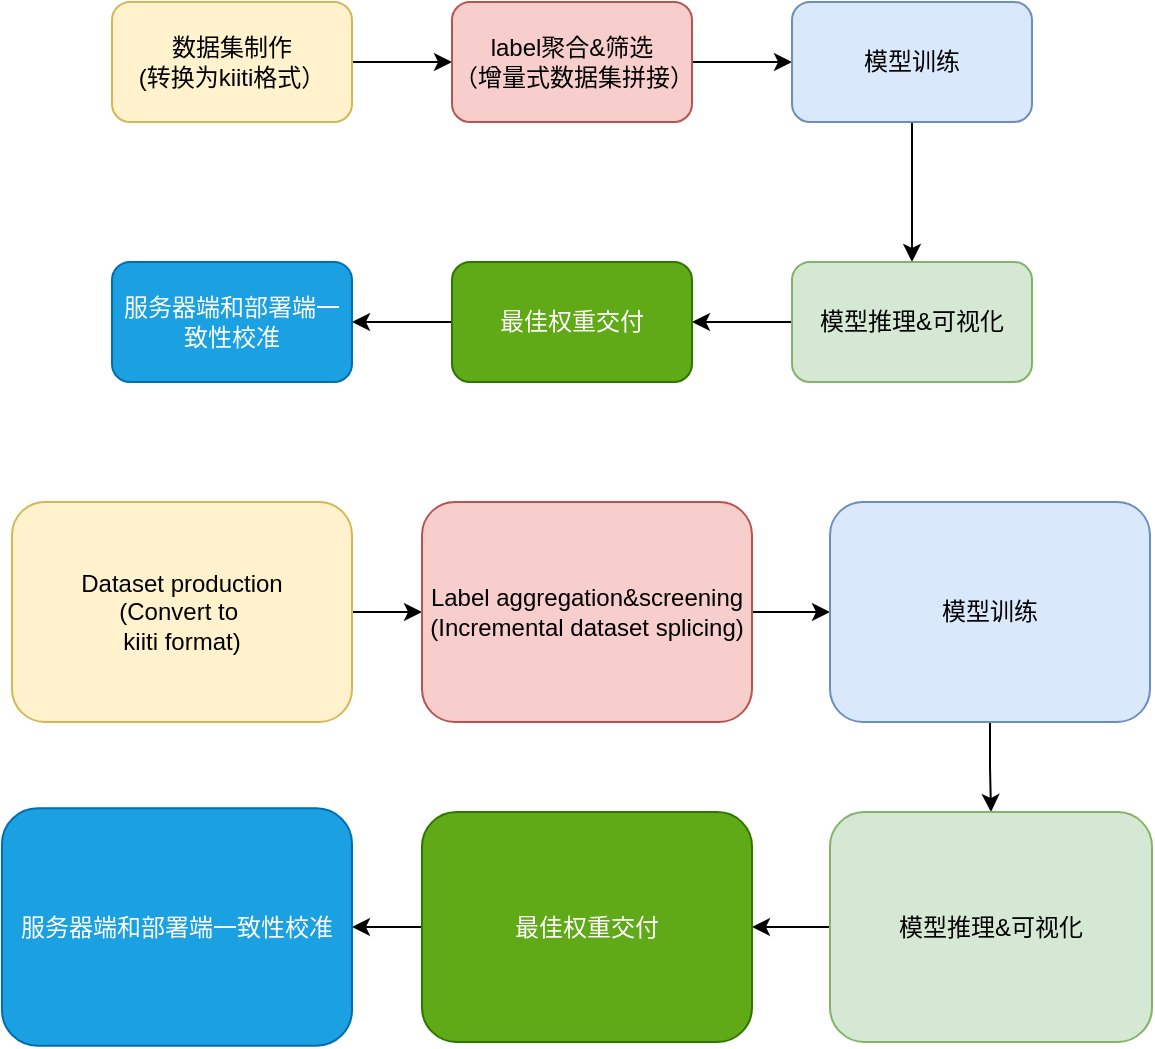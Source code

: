 <mxfile version="20.2.7" type="github">
  <diagram id="q90wzC6N9-QQrOUs7Nu1" name="第 1 页">
    <mxGraphModel dx="782" dy="1605" grid="1" gridSize="10" guides="1" tooltips="1" connect="1" arrows="1" fold="1" page="1" pageScale="1" pageWidth="827" pageHeight="1169" background="none" math="0" shadow="0">
      <root>
        <mxCell id="0" />
        <mxCell id="1" parent="0" />
        <mxCell id="61aphVsFncPEr8M_4rkp-3" value="" style="edgeStyle=orthogonalEdgeStyle;rounded=0;orthogonalLoop=1;jettySize=auto;html=1;" edge="1" parent="1" source="61aphVsFncPEr8M_4rkp-1" target="61aphVsFncPEr8M_4rkp-2">
          <mxGeometry relative="1" as="geometry" />
        </mxCell>
        <mxCell id="61aphVsFncPEr8M_4rkp-1" value="数据集制作&lt;br&gt;(转换为kiiti格式）" style="rounded=1;whiteSpace=wrap;html=1;fillColor=#fff2cc;strokeColor=#d6b656;" vertex="1" parent="1">
          <mxGeometry x="110" y="-90" width="120" height="60" as="geometry" />
        </mxCell>
        <mxCell id="61aphVsFncPEr8M_4rkp-5" value="" style="edgeStyle=orthogonalEdgeStyle;rounded=0;orthogonalLoop=1;jettySize=auto;html=1;" edge="1" parent="1" source="61aphVsFncPEr8M_4rkp-2" target="61aphVsFncPEr8M_4rkp-4">
          <mxGeometry relative="1" as="geometry" />
        </mxCell>
        <mxCell id="61aphVsFncPEr8M_4rkp-2" value="label聚合&amp;amp;筛选&lt;br&gt;（增量式数据集拼接）" style="whiteSpace=wrap;html=1;rounded=1;fillColor=#f8cecc;strokeColor=#b85450;" vertex="1" parent="1">
          <mxGeometry x="280" y="-90" width="120" height="60" as="geometry" />
        </mxCell>
        <mxCell id="61aphVsFncPEr8M_4rkp-7" value="" style="edgeStyle=orthogonalEdgeStyle;rounded=0;orthogonalLoop=1;jettySize=auto;html=1;" edge="1" parent="1" source="61aphVsFncPEr8M_4rkp-4" target="61aphVsFncPEr8M_4rkp-6">
          <mxGeometry relative="1" as="geometry" />
        </mxCell>
        <mxCell id="61aphVsFncPEr8M_4rkp-4" value="模型训练" style="whiteSpace=wrap;html=1;rounded=1;fillColor=#dae8fc;strokeColor=#6c8ebf;" vertex="1" parent="1">
          <mxGeometry x="450" y="-90" width="120" height="60" as="geometry" />
        </mxCell>
        <mxCell id="61aphVsFncPEr8M_4rkp-9" value="" style="edgeStyle=orthogonalEdgeStyle;rounded=0;orthogonalLoop=1;jettySize=auto;html=1;" edge="1" parent="1" source="61aphVsFncPEr8M_4rkp-6" target="61aphVsFncPEr8M_4rkp-8">
          <mxGeometry relative="1" as="geometry" />
        </mxCell>
        <mxCell id="61aphVsFncPEr8M_4rkp-6" value="模型推理&amp;amp;可视化" style="whiteSpace=wrap;html=1;rounded=1;fillColor=#d5e8d4;strokeColor=#82b366;" vertex="1" parent="1">
          <mxGeometry x="450" y="40" width="120" height="60" as="geometry" />
        </mxCell>
        <mxCell id="61aphVsFncPEr8M_4rkp-12" value="" style="edgeStyle=orthogonalEdgeStyle;rounded=0;orthogonalLoop=1;jettySize=auto;html=1;" edge="1" parent="1" source="61aphVsFncPEr8M_4rkp-8" target="61aphVsFncPEr8M_4rkp-11">
          <mxGeometry relative="1" as="geometry" />
        </mxCell>
        <mxCell id="61aphVsFncPEr8M_4rkp-8" value="最佳权重交付" style="whiteSpace=wrap;html=1;rounded=1;fillColor=#60a917;fontColor=#ffffff;strokeColor=#2D7600;" vertex="1" parent="1">
          <mxGeometry x="280" y="40" width="120" height="60" as="geometry" />
        </mxCell>
        <mxCell id="61aphVsFncPEr8M_4rkp-11" value="服务器端和部署端一致性校准" style="whiteSpace=wrap;html=1;fillColor=#1ba1e2;strokeColor=#006EAF;fontColor=#ffffff;rounded=1;" vertex="1" parent="1">
          <mxGeometry x="110" y="40" width="120" height="60" as="geometry" />
        </mxCell>
        <mxCell id="61aphVsFncPEr8M_4rkp-102" value="" style="edgeStyle=orthogonalEdgeStyle;rounded=0;orthogonalLoop=1;jettySize=auto;html=1;" edge="1" parent="1" source="61aphVsFncPEr8M_4rkp-103" target="61aphVsFncPEr8M_4rkp-105">
          <mxGeometry relative="1" as="geometry" />
        </mxCell>
        <mxCell id="61aphVsFncPEr8M_4rkp-103" value="&lt;div&gt;Dataset production&lt;/div&gt;&lt;div&gt;(Convert to&amp;nbsp;&lt;/div&gt;&lt;div&gt;kiiti format)&lt;/div&gt;" style="rounded=1;whiteSpace=wrap;html=1;fillColor=#fff2cc;strokeColor=#d6b656;" vertex="1" parent="1">
          <mxGeometry x="60" y="160" width="170" height="110" as="geometry" />
        </mxCell>
        <mxCell id="61aphVsFncPEr8M_4rkp-104" value="" style="edgeStyle=orthogonalEdgeStyle;rounded=0;orthogonalLoop=1;jettySize=auto;html=1;" edge="1" parent="1" source="61aphVsFncPEr8M_4rkp-105" target="61aphVsFncPEr8M_4rkp-107">
          <mxGeometry relative="1" as="geometry" />
        </mxCell>
        <mxCell id="61aphVsFncPEr8M_4rkp-105" value="&lt;div&gt;Label aggregation&amp;amp;screening&lt;/div&gt;&lt;div&gt;(Incremental dataset splicing)&lt;/div&gt;" style="whiteSpace=wrap;html=1;rounded=1;fillColor=#f8cecc;strokeColor=#b85450;" vertex="1" parent="1">
          <mxGeometry x="265" y="160" width="165" height="110" as="geometry" />
        </mxCell>
        <mxCell id="61aphVsFncPEr8M_4rkp-106" value="" style="edgeStyle=orthogonalEdgeStyle;rounded=0;orthogonalLoop=1;jettySize=auto;html=1;" edge="1" parent="1" source="61aphVsFncPEr8M_4rkp-107" target="61aphVsFncPEr8M_4rkp-109">
          <mxGeometry relative="1" as="geometry" />
        </mxCell>
        <mxCell id="61aphVsFncPEr8M_4rkp-107" value="模型训练" style="whiteSpace=wrap;html=1;rounded=1;fillColor=#dae8fc;strokeColor=#6c8ebf;" vertex="1" parent="1">
          <mxGeometry x="469" y="160" width="160" height="110" as="geometry" />
        </mxCell>
        <mxCell id="61aphVsFncPEr8M_4rkp-108" value="" style="edgeStyle=orthogonalEdgeStyle;rounded=0;orthogonalLoop=1;jettySize=auto;html=1;" edge="1" parent="1" source="61aphVsFncPEr8M_4rkp-109" target="61aphVsFncPEr8M_4rkp-111">
          <mxGeometry relative="1" as="geometry" />
        </mxCell>
        <mxCell id="61aphVsFncPEr8M_4rkp-109" value="模型推理&amp;amp;可视化" style="whiteSpace=wrap;html=1;rounded=1;fillColor=#d5e8d4;strokeColor=#82b366;" vertex="1" parent="1">
          <mxGeometry x="469" y="315" width="161" height="115" as="geometry" />
        </mxCell>
        <mxCell id="61aphVsFncPEr8M_4rkp-110" value="" style="edgeStyle=orthogonalEdgeStyle;rounded=0;orthogonalLoop=1;jettySize=auto;html=1;" edge="1" parent="1" source="61aphVsFncPEr8M_4rkp-111" target="61aphVsFncPEr8M_4rkp-112">
          <mxGeometry relative="1" as="geometry" />
        </mxCell>
        <mxCell id="61aphVsFncPEr8M_4rkp-111" value="最佳权重交付" style="whiteSpace=wrap;html=1;rounded=1;fillColor=#60a917;fontColor=#ffffff;strokeColor=#2D7600;" vertex="1" parent="1">
          <mxGeometry x="265" y="315" width="165" height="115" as="geometry" />
        </mxCell>
        <mxCell id="61aphVsFncPEr8M_4rkp-112" value="服务器端和部署端一致性校准" style="whiteSpace=wrap;html=1;fillColor=#1ba1e2;strokeColor=#006EAF;fontColor=#ffffff;rounded=1;" vertex="1" parent="1">
          <mxGeometry x="55" y="313.13" width="175" height="118.75" as="geometry" />
        </mxCell>
      </root>
    </mxGraphModel>
  </diagram>
</mxfile>
